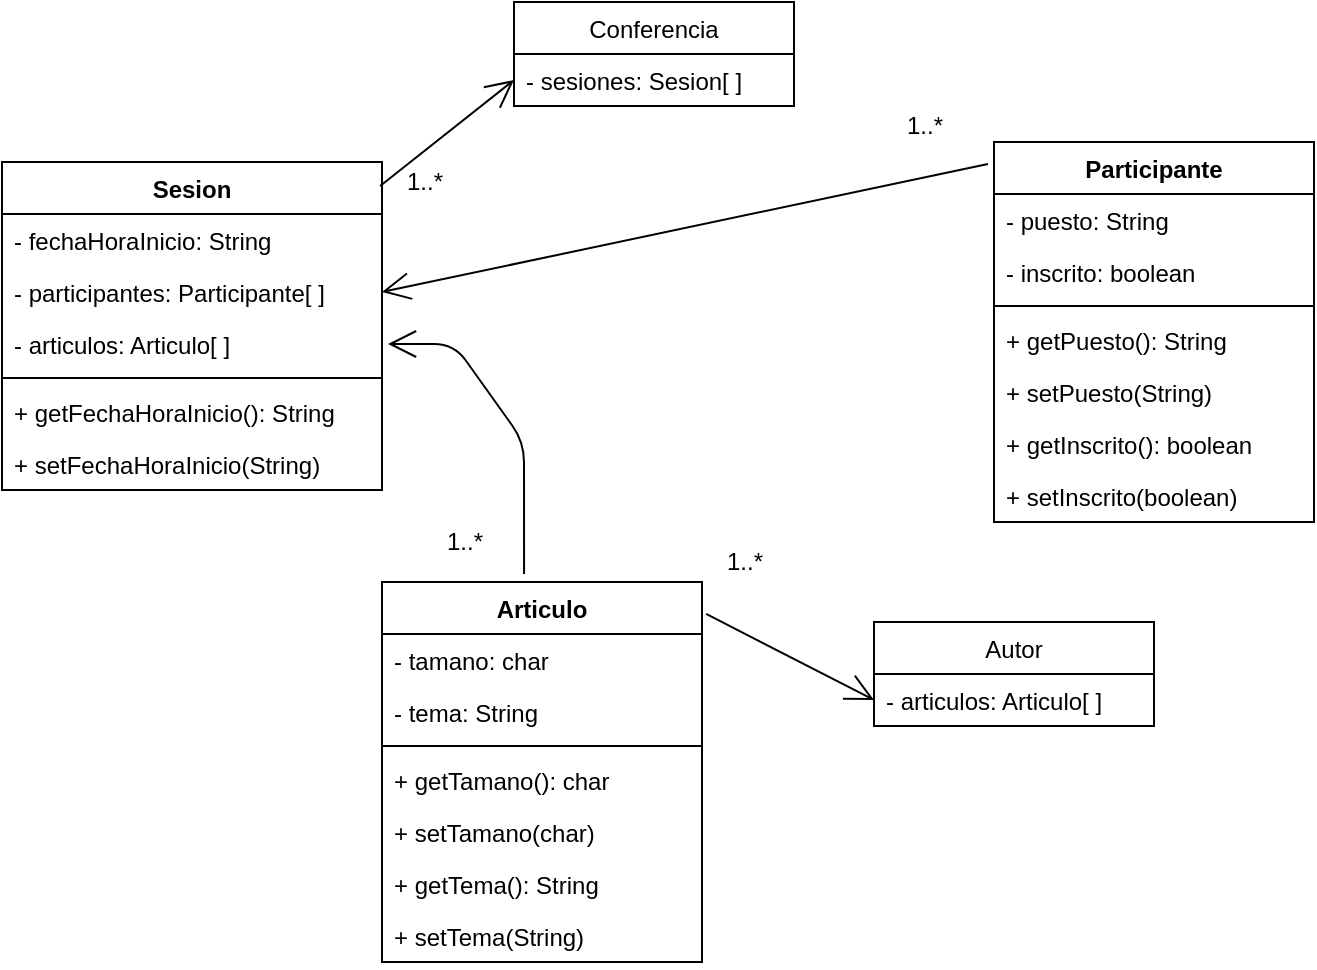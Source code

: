 <mxfile version="13.10.0" type="embed">
    <diagram id="aKYIs6QNPjBi_XpMmVrl" name="Page-1">
        <mxGraphModel dx="830" dy="664" grid="1" gridSize="10" guides="1" tooltips="1" connect="1" arrows="1" fold="1" page="1" pageScale="1" pageWidth="827" pageHeight="1169" math="0" shadow="0">
            <root>
                <mxCell id="0"/>
                <mxCell id="1" parent="0"/>
                <mxCell id="6" value="Sesion" style="swimlane;fontStyle=1;align=center;verticalAlign=top;childLayout=stackLayout;horizontal=1;startSize=26;horizontalStack=0;resizeParent=1;resizeParentMax=0;resizeLast=0;collapsible=1;marginBottom=0;" parent="1" vertex="1">
                    <mxGeometry x="64" y="210" width="190" height="164" as="geometry"/>
                </mxCell>
                <mxCell id="7" value="- fechaHoraInicio: String" style="text;strokeColor=none;fillColor=none;align=left;verticalAlign=top;spacingLeft=4;spacingRight=4;overflow=hidden;rotatable=0;points=[[0,0.5],[1,0.5]];portConstraint=eastwest;" parent="6" vertex="1">
                    <mxGeometry y="26" width="190" height="26" as="geometry"/>
                </mxCell>
                <mxCell id="10" value="- participantes: Participante[ ]" style="text;strokeColor=none;fillColor=none;align=left;verticalAlign=top;spacingLeft=4;spacingRight=4;overflow=hidden;rotatable=0;points=[[0,0.5],[1,0.5]];portConstraint=eastwest;" parent="6" vertex="1">
                    <mxGeometry y="52" width="190" height="26" as="geometry"/>
                </mxCell>
                <mxCell id="29" value="- articulos: Articulo[ ]" style="text;strokeColor=none;fillColor=none;align=left;verticalAlign=top;spacingLeft=4;spacingRight=4;overflow=hidden;rotatable=0;points=[[0,0.5],[1,0.5]];portConstraint=eastwest;" parent="6" vertex="1">
                    <mxGeometry y="78" width="190" height="26" as="geometry"/>
                </mxCell>
                <mxCell id="8" value="" style="line;strokeWidth=1;fillColor=none;align=left;verticalAlign=middle;spacingTop=-1;spacingLeft=3;spacingRight=3;rotatable=0;labelPosition=right;points=[];portConstraint=eastwest;" parent="6" vertex="1">
                    <mxGeometry y="104" width="190" height="8" as="geometry"/>
                </mxCell>
                <mxCell id="9" value="+ getFechaHoraInicio(): String" style="text;strokeColor=none;fillColor=none;align=left;verticalAlign=top;spacingLeft=4;spacingRight=4;overflow=hidden;rotatable=0;points=[[0,0.5],[1,0.5]];portConstraint=eastwest;" parent="6" vertex="1">
                    <mxGeometry y="112" width="190" height="26" as="geometry"/>
                </mxCell>
                <mxCell id="20" value="+ setFechaHoraInicio(String)" style="text;strokeColor=none;fillColor=none;align=left;verticalAlign=top;spacingLeft=4;spacingRight=4;overflow=hidden;rotatable=0;points=[[0,0.5],[1,0.5]];portConstraint=eastwest;" parent="6" vertex="1">
                    <mxGeometry y="138" width="190" height="26" as="geometry"/>
                </mxCell>
                <mxCell id="11" value="Participante" style="swimlane;fontStyle=1;align=center;verticalAlign=top;childLayout=stackLayout;horizontal=1;startSize=26;horizontalStack=0;resizeParent=1;resizeParentMax=0;resizeLast=0;collapsible=1;marginBottom=0;" parent="1" vertex="1">
                    <mxGeometry x="560" y="200" width="160" height="190" as="geometry"/>
                </mxCell>
                <mxCell id="12" value="- puesto: String" style="text;strokeColor=none;fillColor=none;align=left;verticalAlign=top;spacingLeft=4;spacingRight=4;overflow=hidden;rotatable=0;points=[[0,0.5],[1,0.5]];portConstraint=eastwest;" parent="11" vertex="1">
                    <mxGeometry y="26" width="160" height="26" as="geometry"/>
                </mxCell>
                <mxCell id="15" value="- inscrito: boolean" style="text;strokeColor=none;fillColor=none;align=left;verticalAlign=top;spacingLeft=4;spacingRight=4;overflow=hidden;rotatable=0;points=[[0,0.5],[1,0.5]];portConstraint=eastwest;" parent="11" vertex="1">
                    <mxGeometry y="52" width="160" height="26" as="geometry"/>
                </mxCell>
                <mxCell id="13" value="" style="line;strokeWidth=1;fillColor=none;align=left;verticalAlign=middle;spacingTop=-1;spacingLeft=3;spacingRight=3;rotatable=0;labelPosition=right;points=[];portConstraint=eastwest;" parent="11" vertex="1">
                    <mxGeometry y="78" width="160" height="8" as="geometry"/>
                </mxCell>
                <mxCell id="14" value="+ getPuesto(): String" style="text;strokeColor=none;fillColor=none;align=left;verticalAlign=top;spacingLeft=4;spacingRight=4;overflow=hidden;rotatable=0;points=[[0,0.5],[1,0.5]];portConstraint=eastwest;" parent="11" vertex="1">
                    <mxGeometry y="86" width="160" height="26" as="geometry"/>
                </mxCell>
                <mxCell id="16" value="+ setPuesto(String)" style="text;strokeColor=none;fillColor=none;align=left;verticalAlign=top;spacingLeft=4;spacingRight=4;overflow=hidden;rotatable=0;points=[[0,0.5],[1,0.5]];portConstraint=eastwest;" parent="11" vertex="1">
                    <mxGeometry y="112" width="160" height="26" as="geometry"/>
                </mxCell>
                <mxCell id="17" value="+ getInscrito(): boolean" style="text;strokeColor=none;fillColor=none;align=left;verticalAlign=top;spacingLeft=4;spacingRight=4;overflow=hidden;rotatable=0;points=[[0,0.5],[1,0.5]];portConstraint=eastwest;" parent="11" vertex="1">
                    <mxGeometry y="138" width="160" height="26" as="geometry"/>
                </mxCell>
                <mxCell id="18" value="+ setInscrito(boolean)" style="text;strokeColor=none;fillColor=none;align=left;verticalAlign=top;spacingLeft=4;spacingRight=4;overflow=hidden;rotatable=0;points=[[0,0.5],[1,0.5]];portConstraint=eastwest;" parent="11" vertex="1">
                    <mxGeometry y="164" width="160" height="26" as="geometry"/>
                </mxCell>
                <mxCell id="21" value="Articulo" style="swimlane;fontStyle=1;align=center;verticalAlign=top;childLayout=stackLayout;horizontal=1;startSize=26;horizontalStack=0;resizeParent=1;resizeParentMax=0;resizeLast=0;collapsible=1;marginBottom=0;" parent="1" vertex="1">
                    <mxGeometry x="254" y="420" width="160" height="190" as="geometry"/>
                </mxCell>
                <mxCell id="22" value="- tamano: char" style="text;strokeColor=none;fillColor=none;align=left;verticalAlign=top;spacingLeft=4;spacingRight=4;overflow=hidden;rotatable=0;points=[[0,0.5],[1,0.5]];portConstraint=eastwest;" parent="21" vertex="1">
                    <mxGeometry y="26" width="160" height="26" as="geometry"/>
                </mxCell>
                <mxCell id="30" value="- tema: String" style="text;strokeColor=none;fillColor=none;align=left;verticalAlign=top;spacingLeft=4;spacingRight=4;overflow=hidden;rotatable=0;points=[[0,0.5],[1,0.5]];portConstraint=eastwest;" parent="21" vertex="1">
                    <mxGeometry y="52" width="160" height="26" as="geometry"/>
                </mxCell>
                <mxCell id="23" value="" style="line;strokeWidth=1;fillColor=none;align=left;verticalAlign=middle;spacingTop=-1;spacingLeft=3;spacingRight=3;rotatable=0;labelPosition=right;points=[];portConstraint=eastwest;" parent="21" vertex="1">
                    <mxGeometry y="78" width="160" height="8" as="geometry"/>
                </mxCell>
                <mxCell id="24" value="+ getTamano(): char" style="text;strokeColor=none;fillColor=none;align=left;verticalAlign=top;spacingLeft=4;spacingRight=4;overflow=hidden;rotatable=0;points=[[0,0.5],[1,0.5]];portConstraint=eastwest;" parent="21" vertex="1">
                    <mxGeometry y="86" width="160" height="26" as="geometry"/>
                </mxCell>
                <mxCell id="31" value="+ setTamano(char)" style="text;strokeColor=none;fillColor=none;align=left;verticalAlign=top;spacingLeft=4;spacingRight=4;overflow=hidden;rotatable=0;points=[[0,0.5],[1,0.5]];portConstraint=eastwest;" parent="21" vertex="1">
                    <mxGeometry y="112" width="160" height="26" as="geometry"/>
                </mxCell>
                <mxCell id="32" value="+ getTema(): String" style="text;strokeColor=none;fillColor=none;align=left;verticalAlign=top;spacingLeft=4;spacingRight=4;overflow=hidden;rotatable=0;points=[[0,0.5],[1,0.5]];portConstraint=eastwest;" parent="21" vertex="1">
                    <mxGeometry y="138" width="160" height="26" as="geometry"/>
                </mxCell>
                <mxCell id="33" value="+ setTema(String)" style="text;strokeColor=none;fillColor=none;align=left;verticalAlign=top;spacingLeft=4;spacingRight=4;overflow=hidden;rotatable=0;points=[[0,0.5],[1,0.5]];portConstraint=eastwest;" parent="21" vertex="1">
                    <mxGeometry y="164" width="160" height="26" as="geometry"/>
                </mxCell>
                <mxCell id="25" value="Conferencia" style="swimlane;fontStyle=0;childLayout=stackLayout;horizontal=1;startSize=26;fillColor=none;horizontalStack=0;resizeParent=1;resizeParentMax=0;resizeLast=0;collapsible=1;marginBottom=0;" parent="1" vertex="1">
                    <mxGeometry x="320" y="130" width="140" height="52" as="geometry"/>
                </mxCell>
                <mxCell id="26" value="- sesiones: Sesion[ ]" style="text;strokeColor=none;fillColor=none;align=left;verticalAlign=top;spacingLeft=4;spacingRight=4;overflow=hidden;rotatable=0;points=[[0,0.5],[1,0.5]];portConstraint=eastwest;" parent="25" vertex="1">
                    <mxGeometry y="26" width="140" height="26" as="geometry"/>
                </mxCell>
                <mxCell id="50" value="Autor" style="swimlane;fontStyle=0;childLayout=stackLayout;horizontal=1;startSize=26;fillColor=none;horizontalStack=0;resizeParent=1;resizeParentMax=0;resizeLast=0;collapsible=1;marginBottom=0;" parent="1" vertex="1">
                    <mxGeometry x="500" y="440" width="140" height="52" as="geometry"/>
                </mxCell>
                <mxCell id="51" value="- articulos: Articulo[ ]" style="text;strokeColor=none;fillColor=none;align=left;verticalAlign=top;spacingLeft=4;spacingRight=4;overflow=hidden;rotatable=0;points=[[0,0.5],[1,0.5]];portConstraint=eastwest;" parent="50" vertex="1">
                    <mxGeometry y="26" width="140" height="26" as="geometry"/>
                </mxCell>
                <mxCell id="56" value="" style="endArrow=open;endFill=1;endSize=12;html=1;exitX=0.444;exitY=-0.021;exitDx=0;exitDy=0;exitPerimeter=0;" parent="1" source="21" edge="1">
                    <mxGeometry width="160" relative="1" as="geometry">
                        <mxPoint x="340" y="350" as="sourcePoint"/>
                        <mxPoint x="257" y="301" as="targetPoint"/>
                        <Array as="points">
                            <mxPoint x="325" y="416"/>
                            <mxPoint x="325" y="350"/>
                            <mxPoint x="290" y="301"/>
                        </Array>
                    </mxGeometry>
                </mxCell>
                <mxCell id="58" value="" style="endArrow=open;endFill=1;endSize=12;html=1;exitX=-0.019;exitY=0.058;exitDx=0;exitDy=0;exitPerimeter=0;entryX=1;entryY=0.5;entryDx=0;entryDy=0;" parent="1" source="11" target="10" edge="1">
                    <mxGeometry width="160" relative="1" as="geometry">
                        <mxPoint x="340" y="350" as="sourcePoint"/>
                        <mxPoint x="500" y="350" as="targetPoint"/>
                    </mxGeometry>
                </mxCell>
                <mxCell id="59" value="" style="endArrow=open;endFill=1;endSize=12;html=1;exitX=1.013;exitY=0.084;exitDx=0;exitDy=0;exitPerimeter=0;entryX=0;entryY=0.5;entryDx=0;entryDy=0;" parent="1" source="21" target="51" edge="1">
                    <mxGeometry width="160" relative="1" as="geometry">
                        <mxPoint x="340" y="350" as="sourcePoint"/>
                        <mxPoint x="500" y="350" as="targetPoint"/>
                    </mxGeometry>
                </mxCell>
                <mxCell id="60" value="" style="endArrow=open;endFill=1;endSize=12;html=1;exitX=0.995;exitY=0.073;exitDx=0;exitDy=0;exitPerimeter=0;entryX=0;entryY=0.5;entryDx=0;entryDy=0;" parent="1" source="6" target="26" edge="1">
                    <mxGeometry width="160" relative="1" as="geometry">
                        <mxPoint x="340" y="240" as="sourcePoint"/>
                        <mxPoint x="500" y="240" as="targetPoint"/>
                        <Array as="points"/>
                    </mxGeometry>
                </mxCell>
                <mxCell id="61" value="1..*" style="text;html=1;align=center;verticalAlign=middle;resizable=0;points=[];autosize=1;" parent="1" vertex="1">
                    <mxGeometry x="260" y="210" width="30" height="20" as="geometry"/>
                </mxCell>
                <mxCell id="62" value="1..*" style="text;html=1;align=center;verticalAlign=middle;resizable=0;points=[];autosize=1;" parent="1" vertex="1">
                    <mxGeometry x="510" y="182" width="30" height="20" as="geometry"/>
                </mxCell>
                <mxCell id="63" value="1..*" style="text;html=1;align=center;verticalAlign=middle;resizable=0;points=[];autosize=1;" parent="1" vertex="1">
                    <mxGeometry x="280" y="390" width="30" height="20" as="geometry"/>
                </mxCell>
                <mxCell id="64" value="1..*" style="text;html=1;align=center;verticalAlign=middle;resizable=0;points=[];autosize=1;" parent="1" vertex="1">
                    <mxGeometry x="420" y="400" width="30" height="20" as="geometry"/>
                </mxCell>
            </root>
        </mxGraphModel>
    </diagram>
</mxfile>